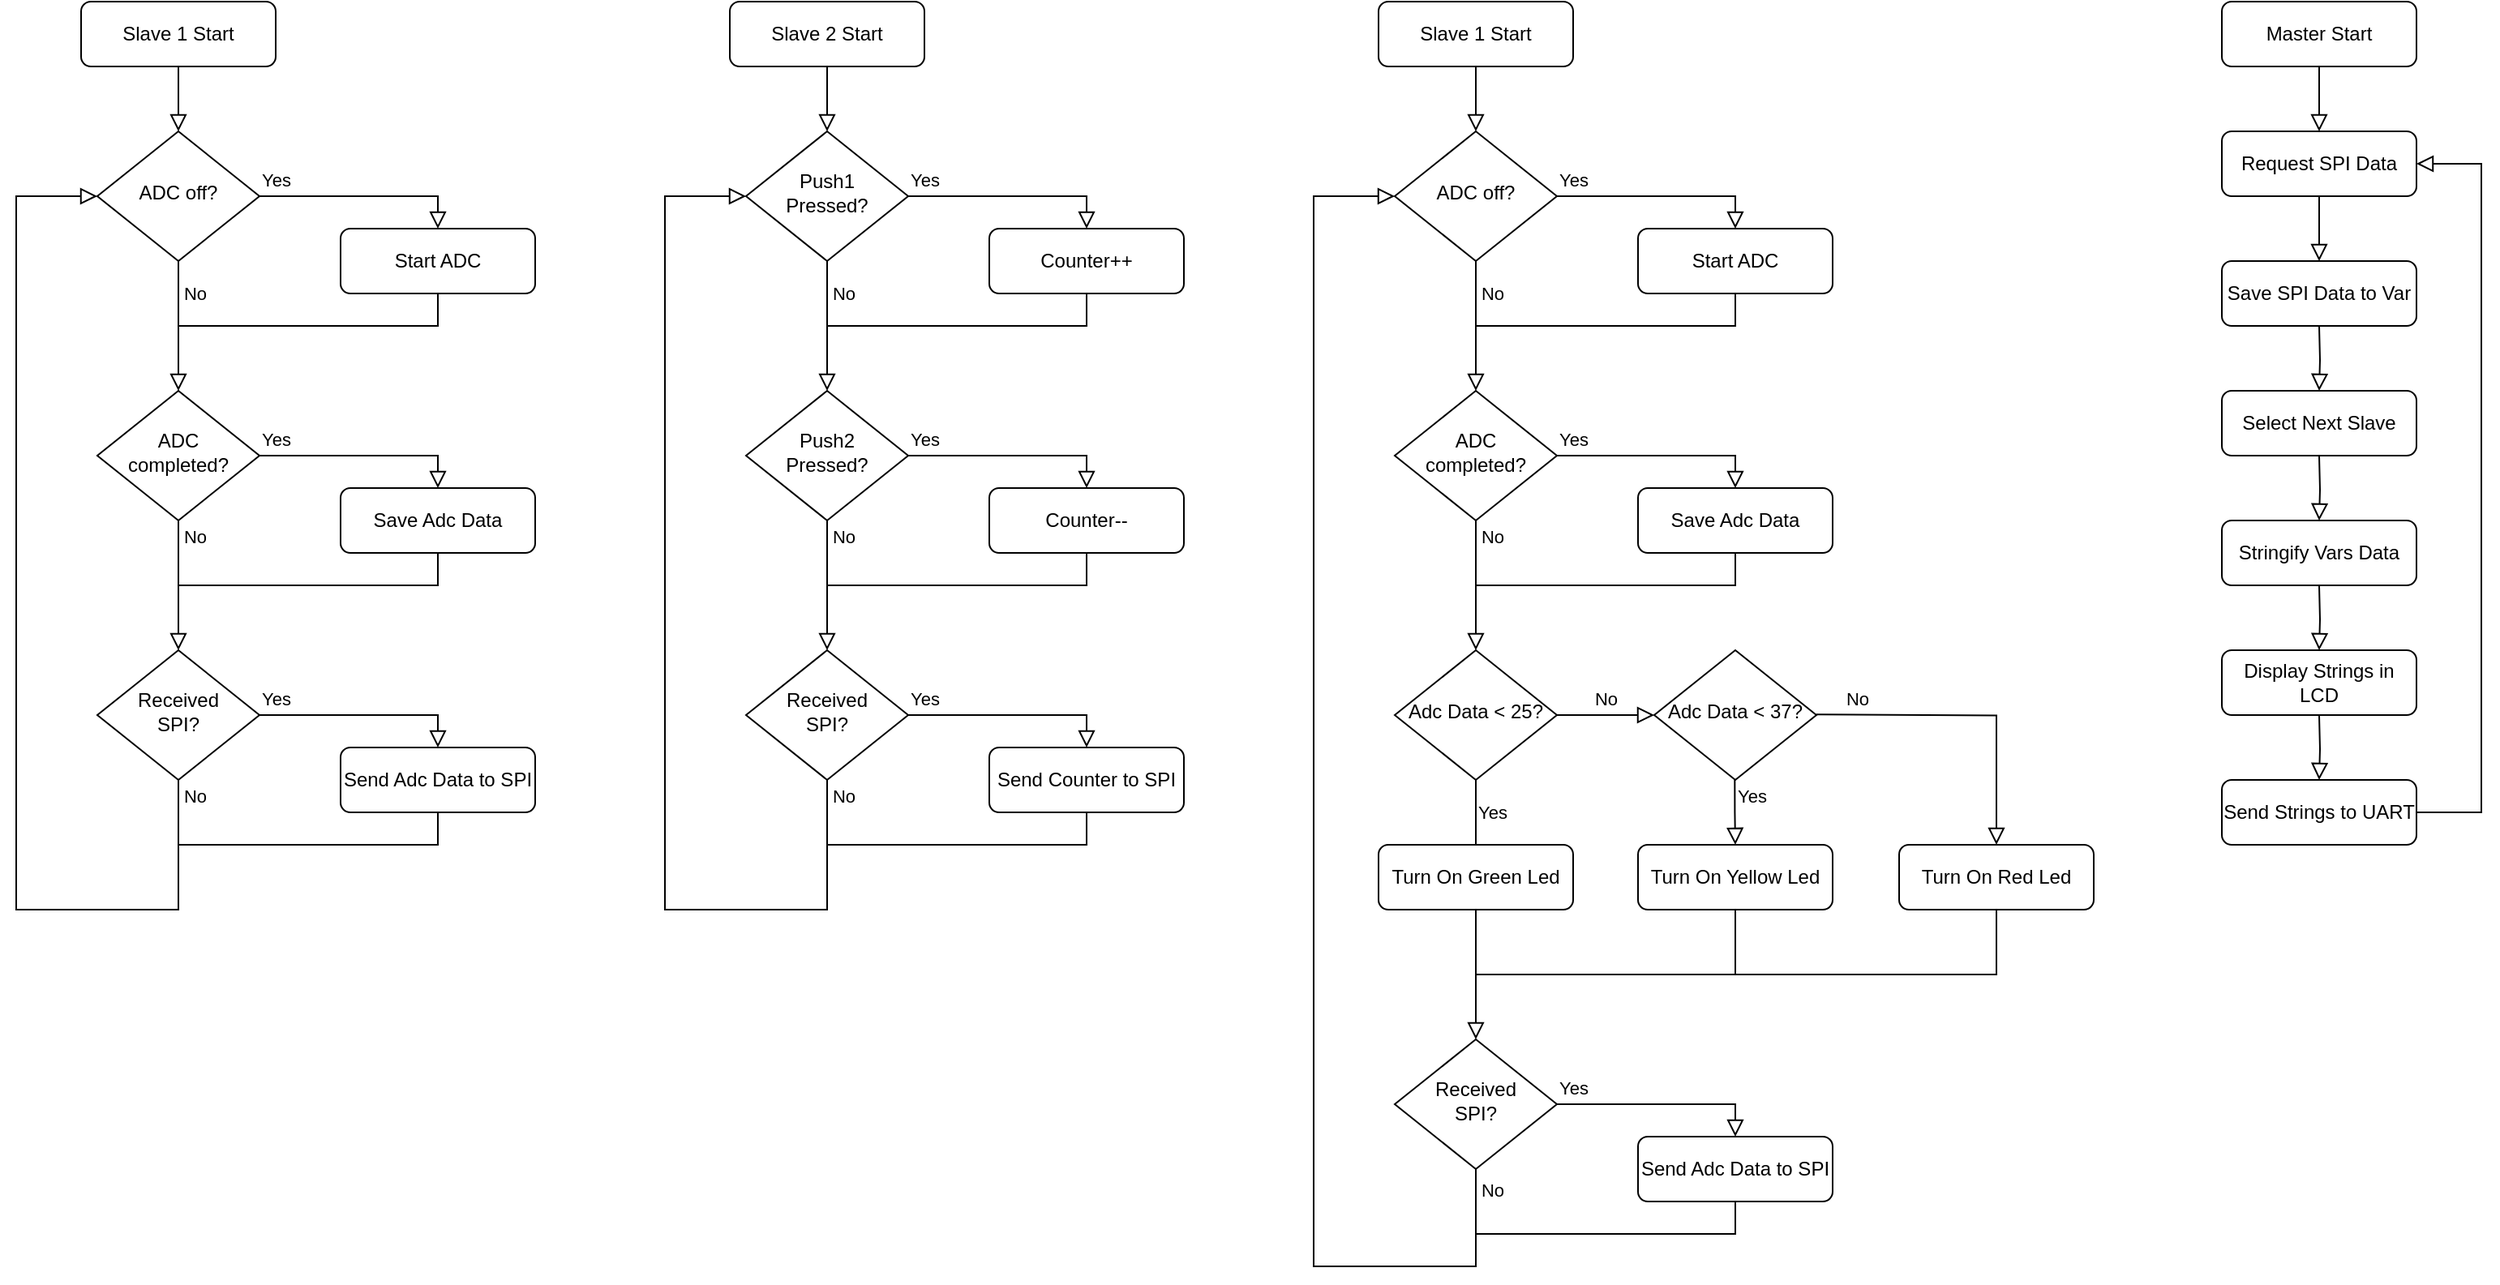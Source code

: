 <mxfile version="12.9.3" type="device"><diagram id="C5RBs43oDa-KdzZeNtuy" name="Page-1"><mxGraphModel dx="1736" dy="1022" grid="1" gridSize="10" guides="1" tooltips="1" connect="1" arrows="1" fold="1" page="1" pageScale="1" pageWidth="827" pageHeight="1169" math="0" shadow="0"><root><mxCell id="WIyWlLk6GJQsqaUBKTNV-0"/><mxCell id="WIyWlLk6GJQsqaUBKTNV-1" parent="WIyWlLk6GJQsqaUBKTNV-0"/><mxCell id="WIyWlLk6GJQsqaUBKTNV-2" value="" style="rounded=0;html=1;jettySize=auto;orthogonalLoop=1;fontSize=11;endArrow=block;endFill=0;endSize=8;strokeWidth=1;shadow=0;labelBackgroundColor=none;edgeStyle=orthogonalEdgeStyle;" parent="WIyWlLk6GJQsqaUBKTNV-1" source="WIyWlLk6GJQsqaUBKTNV-3" target="WIyWlLk6GJQsqaUBKTNV-6" edge="1"><mxGeometry relative="1" as="geometry"/></mxCell><mxCell id="WIyWlLk6GJQsqaUBKTNV-3" value="Slave 2 Start" style="rounded=1;whiteSpace=wrap;html=1;fontSize=12;glass=0;strokeWidth=1;shadow=0;" parent="WIyWlLk6GJQsqaUBKTNV-1" vertex="1"><mxGeometry x="520" y="40" width="120" height="40" as="geometry"/></mxCell><mxCell id="WIyWlLk6GJQsqaUBKTNV-4" value="No" style="rounded=0;html=1;jettySize=auto;orthogonalLoop=1;fontSize=11;endArrow=block;endFill=0;endSize=8;strokeWidth=1;shadow=0;labelBackgroundColor=none;edgeStyle=orthogonalEdgeStyle;" parent="WIyWlLk6GJQsqaUBKTNV-1" source="WIyWlLk6GJQsqaUBKTNV-6" target="WIyWlLk6GJQsqaUBKTNV-10" edge="1"><mxGeometry x="-0.5" y="10" relative="1" as="geometry"><mxPoint as="offset"/></mxGeometry></mxCell><mxCell id="WIyWlLk6GJQsqaUBKTNV-5" value="Yes" style="edgeStyle=orthogonalEdgeStyle;rounded=0;html=1;jettySize=auto;orthogonalLoop=1;fontSize=11;endArrow=block;endFill=0;endSize=8;strokeWidth=1;shadow=0;labelBackgroundColor=none;" parent="WIyWlLk6GJQsqaUBKTNV-1" source="WIyWlLk6GJQsqaUBKTNV-6" target="WIyWlLk6GJQsqaUBKTNV-7" edge="1"><mxGeometry x="-0.846" y="10" relative="1" as="geometry"><mxPoint as="offset"/><Array as="points"><mxPoint x="740" y="160"/></Array></mxGeometry></mxCell><mxCell id="WIyWlLk6GJQsqaUBKTNV-6" value="Push1 &lt;br&gt;Pressed?" style="rhombus;whiteSpace=wrap;html=1;shadow=0;fontFamily=Helvetica;fontSize=12;align=center;strokeWidth=1;spacing=6;spacingTop=-4;" parent="WIyWlLk6GJQsqaUBKTNV-1" vertex="1"><mxGeometry x="530" y="120" width="100" height="80" as="geometry"/></mxCell><mxCell id="RlCQugo7okICw4Yt8TFJ-1" style="edgeStyle=orthogonalEdgeStyle;rounded=0;orthogonalLoop=1;jettySize=auto;html=1;exitX=0.5;exitY=1;exitDx=0;exitDy=0;endArrow=none;endFill=0;strokeColor=#000000;" edge="1" parent="WIyWlLk6GJQsqaUBKTNV-1" source="WIyWlLk6GJQsqaUBKTNV-7"><mxGeometry relative="1" as="geometry"><mxPoint x="580" y="260" as="targetPoint"/><Array as="points"><mxPoint x="740" y="240"/><mxPoint x="580" y="240"/></Array></mxGeometry></mxCell><mxCell id="WIyWlLk6GJQsqaUBKTNV-7" value="Counter++" style="rounded=1;whiteSpace=wrap;html=1;fontSize=12;glass=0;strokeWidth=1;shadow=0;" parent="WIyWlLk6GJQsqaUBKTNV-1" vertex="1"><mxGeometry x="680" y="180" width="120" height="40" as="geometry"/></mxCell><mxCell id="WIyWlLk6GJQsqaUBKTNV-8" value="No" style="rounded=0;html=1;jettySize=auto;orthogonalLoop=1;fontSize=11;endArrow=block;endFill=0;endSize=8;strokeWidth=1;shadow=0;labelBackgroundColor=none;edgeStyle=orthogonalEdgeStyle;entryX=0.5;entryY=0;entryDx=0;entryDy=0;" parent="WIyWlLk6GJQsqaUBKTNV-1" source="WIyWlLk6GJQsqaUBKTNV-10" target="RlCQugo7okICw4Yt8TFJ-5" edge="1"><mxGeometry x="-0.758" y="10" relative="1" as="geometry"><mxPoint as="offset"/><mxPoint x="580" y="450" as="targetPoint"/></mxGeometry></mxCell><mxCell id="WIyWlLk6GJQsqaUBKTNV-9" value="Yes" style="edgeStyle=orthogonalEdgeStyle;rounded=0;html=1;jettySize=auto;orthogonalLoop=1;fontSize=11;endArrow=block;endFill=0;endSize=8;strokeWidth=1;shadow=0;labelBackgroundColor=none;" parent="WIyWlLk6GJQsqaUBKTNV-1" source="WIyWlLk6GJQsqaUBKTNV-10" target="WIyWlLk6GJQsqaUBKTNV-12" edge="1"><mxGeometry x="-0.846" y="10" relative="1" as="geometry"><mxPoint as="offset"/><Array as="points"><mxPoint x="740" y="320"/></Array></mxGeometry></mxCell><mxCell id="WIyWlLk6GJQsqaUBKTNV-10" value="Push2&lt;br&gt;Pressed?" style="rhombus;whiteSpace=wrap;html=1;shadow=0;fontFamily=Helvetica;fontSize=12;align=center;strokeWidth=1;spacing=6;spacingTop=-4;" parent="WIyWlLk6GJQsqaUBKTNV-1" vertex="1"><mxGeometry x="530" y="280" width="100" height="80" as="geometry"/></mxCell><mxCell id="RlCQugo7okICw4Yt8TFJ-4" style="edgeStyle=orthogonalEdgeStyle;rounded=0;orthogonalLoop=1;jettySize=auto;html=1;exitX=0.5;exitY=1;exitDx=0;exitDy=0;endArrow=none;endFill=0;strokeColor=#000000;" edge="1" parent="WIyWlLk6GJQsqaUBKTNV-1" source="WIyWlLk6GJQsqaUBKTNV-12"><mxGeometry relative="1" as="geometry"><mxPoint x="580" y="400" as="targetPoint"/><Array as="points"><mxPoint x="740" y="400"/><mxPoint x="580" y="400"/></Array></mxGeometry></mxCell><mxCell id="WIyWlLk6GJQsqaUBKTNV-12" value="Counter--" style="rounded=1;whiteSpace=wrap;html=1;fontSize=12;glass=0;strokeWidth=1;shadow=0;" parent="WIyWlLk6GJQsqaUBKTNV-1" vertex="1"><mxGeometry x="680" y="340" width="120" height="40" as="geometry"/></mxCell><mxCell id="RlCQugo7okICw4Yt8TFJ-5" value="Received&lt;br&gt;SPI?" style="rhombus;whiteSpace=wrap;html=1;shadow=0;fontFamily=Helvetica;fontSize=12;align=center;strokeWidth=1;spacing=6;spacingTop=-4;" vertex="1" parent="WIyWlLk6GJQsqaUBKTNV-1"><mxGeometry x="530" y="440" width="100" height="80" as="geometry"/></mxCell><mxCell id="RlCQugo7okICw4Yt8TFJ-6" value="Yes" style="edgeStyle=orthogonalEdgeStyle;rounded=0;html=1;jettySize=auto;orthogonalLoop=1;fontSize=11;endArrow=block;endFill=0;endSize=8;strokeWidth=1;shadow=0;labelBackgroundColor=none;exitX=1;exitY=0.5;exitDx=0;exitDy=0;entryX=0.5;entryY=0;entryDx=0;entryDy=0;" edge="1" parent="WIyWlLk6GJQsqaUBKTNV-1" source="RlCQugo7okICw4Yt8TFJ-5" target="RlCQugo7okICw4Yt8TFJ-8"><mxGeometry x="-0.846" y="10" relative="1" as="geometry"><mxPoint as="offset"/><mxPoint x="630.0" y="490.0" as="sourcePoint"/><mxPoint x="740" y="510" as="targetPoint"/><Array as="points"><mxPoint x="740" y="480"/></Array></mxGeometry></mxCell><mxCell id="RlCQugo7okICw4Yt8TFJ-7" value="No" style="rounded=0;html=1;jettySize=auto;orthogonalLoop=1;fontSize=11;endArrow=block;endFill=0;endSize=8;strokeWidth=1;shadow=0;labelBackgroundColor=none;edgeStyle=orthogonalEdgeStyle;exitX=0.5;exitY=1;exitDx=0;exitDy=0;entryX=0;entryY=0.5;entryDx=0;entryDy=0;" edge="1" parent="WIyWlLk6GJQsqaUBKTNV-1" source="RlCQugo7okICw4Yt8TFJ-5" target="WIyWlLk6GJQsqaUBKTNV-6"><mxGeometry x="-0.97" y="10" relative="1" as="geometry"><mxPoint as="offset"/><mxPoint x="579.58" y="530" as="sourcePoint"/><mxPoint x="480" y="160" as="targetPoint"/><Array as="points"><mxPoint x="580" y="600"/><mxPoint x="480" y="600"/><mxPoint x="480" y="160"/></Array></mxGeometry></mxCell><mxCell id="RlCQugo7okICw4Yt8TFJ-9" style="edgeStyle=orthogonalEdgeStyle;rounded=0;orthogonalLoop=1;jettySize=auto;html=1;exitX=0.5;exitY=1;exitDx=0;exitDy=0;endArrow=none;endFill=0;strokeColor=#000000;" edge="1" parent="WIyWlLk6GJQsqaUBKTNV-1" source="RlCQugo7okICw4Yt8TFJ-8"><mxGeometry relative="1" as="geometry"><mxPoint x="580" y="560" as="targetPoint"/><Array as="points"><mxPoint x="740" y="560"/></Array></mxGeometry></mxCell><mxCell id="RlCQugo7okICw4Yt8TFJ-8" value="Send Counter to SPI" style="rounded=1;whiteSpace=wrap;html=1;fontSize=12;glass=0;strokeWidth=1;shadow=0;" vertex="1" parent="WIyWlLk6GJQsqaUBKTNV-1"><mxGeometry x="680" y="500" width="120" height="40" as="geometry"/></mxCell><mxCell id="RlCQugo7okICw4Yt8TFJ-13" value="" style="rounded=0;html=1;jettySize=auto;orthogonalLoop=1;fontSize=11;endArrow=block;endFill=0;endSize=8;strokeWidth=1;shadow=0;labelBackgroundColor=none;edgeStyle=orthogonalEdgeStyle;" edge="1" parent="WIyWlLk6GJQsqaUBKTNV-1" source="RlCQugo7okICw4Yt8TFJ-14" target="RlCQugo7okICw4Yt8TFJ-17"><mxGeometry relative="1" as="geometry"/></mxCell><mxCell id="RlCQugo7okICw4Yt8TFJ-14" value="Slave 1 Start" style="rounded=1;whiteSpace=wrap;html=1;fontSize=12;glass=0;strokeWidth=1;shadow=0;" vertex="1" parent="WIyWlLk6GJQsqaUBKTNV-1"><mxGeometry x="120" y="40" width="120" height="40" as="geometry"/></mxCell><mxCell id="RlCQugo7okICw4Yt8TFJ-15" value="No" style="rounded=0;html=1;jettySize=auto;orthogonalLoop=1;fontSize=11;endArrow=block;endFill=0;endSize=8;strokeWidth=1;shadow=0;labelBackgroundColor=none;edgeStyle=orthogonalEdgeStyle;" edge="1" parent="WIyWlLk6GJQsqaUBKTNV-1" source="RlCQugo7okICw4Yt8TFJ-17" target="RlCQugo7okICw4Yt8TFJ-22"><mxGeometry x="-0.5" y="10" relative="1" as="geometry"><mxPoint as="offset"/></mxGeometry></mxCell><mxCell id="RlCQugo7okICw4Yt8TFJ-16" value="Yes" style="edgeStyle=orthogonalEdgeStyle;rounded=0;html=1;jettySize=auto;orthogonalLoop=1;fontSize=11;endArrow=block;endFill=0;endSize=8;strokeWidth=1;shadow=0;labelBackgroundColor=none;" edge="1" parent="WIyWlLk6GJQsqaUBKTNV-1" source="RlCQugo7okICw4Yt8TFJ-17" target="RlCQugo7okICw4Yt8TFJ-19"><mxGeometry x="-0.846" y="10" relative="1" as="geometry"><mxPoint as="offset"/><Array as="points"><mxPoint x="340" y="160"/></Array></mxGeometry></mxCell><mxCell id="RlCQugo7okICw4Yt8TFJ-17" value="ADC off?" style="rhombus;whiteSpace=wrap;html=1;shadow=0;fontFamily=Helvetica;fontSize=12;align=center;strokeWidth=1;spacing=6;spacingTop=-4;" vertex="1" parent="WIyWlLk6GJQsqaUBKTNV-1"><mxGeometry x="130" y="120" width="100" height="80" as="geometry"/></mxCell><mxCell id="RlCQugo7okICw4Yt8TFJ-18" style="edgeStyle=orthogonalEdgeStyle;rounded=0;orthogonalLoop=1;jettySize=auto;html=1;exitX=0.5;exitY=1;exitDx=0;exitDy=0;endArrow=none;endFill=0;strokeColor=#000000;" edge="1" parent="WIyWlLk6GJQsqaUBKTNV-1" source="RlCQugo7okICw4Yt8TFJ-19"><mxGeometry relative="1" as="geometry"><mxPoint x="180.0" y="260" as="targetPoint"/><Array as="points"><mxPoint x="340" y="240"/><mxPoint x="180" y="240"/></Array></mxGeometry></mxCell><mxCell id="RlCQugo7okICw4Yt8TFJ-19" value="Start ADC" style="rounded=1;whiteSpace=wrap;html=1;fontSize=12;glass=0;strokeWidth=1;shadow=0;" vertex="1" parent="WIyWlLk6GJQsqaUBKTNV-1"><mxGeometry x="280" y="180" width="120" height="40" as="geometry"/></mxCell><mxCell id="RlCQugo7okICw4Yt8TFJ-20" value="No" style="rounded=0;html=1;jettySize=auto;orthogonalLoop=1;fontSize=11;endArrow=block;endFill=0;endSize=8;strokeWidth=1;shadow=0;labelBackgroundColor=none;edgeStyle=orthogonalEdgeStyle;entryX=0.5;entryY=0;entryDx=0;entryDy=0;" edge="1" parent="WIyWlLk6GJQsqaUBKTNV-1" source="RlCQugo7okICw4Yt8TFJ-22" target="RlCQugo7okICw4Yt8TFJ-25"><mxGeometry x="-0.758" y="10" relative="1" as="geometry"><mxPoint as="offset"/><mxPoint x="180" y="450" as="targetPoint"/></mxGeometry></mxCell><mxCell id="RlCQugo7okICw4Yt8TFJ-21" value="Yes" style="edgeStyle=orthogonalEdgeStyle;rounded=0;html=1;jettySize=auto;orthogonalLoop=1;fontSize=11;endArrow=block;endFill=0;endSize=8;strokeWidth=1;shadow=0;labelBackgroundColor=none;" edge="1" parent="WIyWlLk6GJQsqaUBKTNV-1" source="RlCQugo7okICw4Yt8TFJ-22" target="RlCQugo7okICw4Yt8TFJ-24"><mxGeometry x="-0.846" y="10" relative="1" as="geometry"><mxPoint as="offset"/><Array as="points"><mxPoint x="340" y="320"/></Array></mxGeometry></mxCell><mxCell id="RlCQugo7okICw4Yt8TFJ-22" value="ADC&lt;br&gt;completed?" style="rhombus;whiteSpace=wrap;html=1;shadow=0;fontFamily=Helvetica;fontSize=12;align=center;strokeWidth=1;spacing=6;spacingTop=-4;" vertex="1" parent="WIyWlLk6GJQsqaUBKTNV-1"><mxGeometry x="130" y="280" width="100" height="80" as="geometry"/></mxCell><mxCell id="RlCQugo7okICw4Yt8TFJ-23" style="edgeStyle=orthogonalEdgeStyle;rounded=0;orthogonalLoop=1;jettySize=auto;html=1;exitX=0.5;exitY=1;exitDx=0;exitDy=0;endArrow=none;endFill=0;strokeColor=#000000;" edge="1" parent="WIyWlLk6GJQsqaUBKTNV-1" source="RlCQugo7okICw4Yt8TFJ-24"><mxGeometry relative="1" as="geometry"><mxPoint x="180.0" y="400" as="targetPoint"/><Array as="points"><mxPoint x="340" y="400"/><mxPoint x="180" y="400"/></Array></mxGeometry></mxCell><mxCell id="RlCQugo7okICw4Yt8TFJ-24" value="Save Adc Data" style="rounded=1;whiteSpace=wrap;html=1;fontSize=12;glass=0;strokeWidth=1;shadow=0;" vertex="1" parent="WIyWlLk6GJQsqaUBKTNV-1"><mxGeometry x="280" y="340" width="120" height="40" as="geometry"/></mxCell><mxCell id="RlCQugo7okICw4Yt8TFJ-25" value="Received&lt;br&gt;SPI?" style="rhombus;whiteSpace=wrap;html=1;shadow=0;fontFamily=Helvetica;fontSize=12;align=center;strokeWidth=1;spacing=6;spacingTop=-4;" vertex="1" parent="WIyWlLk6GJQsqaUBKTNV-1"><mxGeometry x="130" y="440" width="100" height="80" as="geometry"/></mxCell><mxCell id="RlCQugo7okICw4Yt8TFJ-26" value="Yes" style="edgeStyle=orthogonalEdgeStyle;rounded=0;html=1;jettySize=auto;orthogonalLoop=1;fontSize=11;endArrow=block;endFill=0;endSize=8;strokeWidth=1;shadow=0;labelBackgroundColor=none;exitX=1;exitY=0.5;exitDx=0;exitDy=0;entryX=0.5;entryY=0;entryDx=0;entryDy=0;" edge="1" parent="WIyWlLk6GJQsqaUBKTNV-1" source="RlCQugo7okICw4Yt8TFJ-25" target="RlCQugo7okICw4Yt8TFJ-29"><mxGeometry x="-0.846" y="10" relative="1" as="geometry"><mxPoint as="offset"/><mxPoint x="230.0" y="490.0" as="sourcePoint"/><mxPoint x="340" y="510" as="targetPoint"/><Array as="points"><mxPoint x="340" y="480"/></Array></mxGeometry></mxCell><mxCell id="RlCQugo7okICw4Yt8TFJ-27" value="No" style="rounded=0;html=1;jettySize=auto;orthogonalLoop=1;fontSize=11;endArrow=block;endFill=0;endSize=8;strokeWidth=1;shadow=0;labelBackgroundColor=none;edgeStyle=orthogonalEdgeStyle;exitX=0.5;exitY=1;exitDx=0;exitDy=0;entryX=0;entryY=0.5;entryDx=0;entryDy=0;" edge="1" parent="WIyWlLk6GJQsqaUBKTNV-1" source="RlCQugo7okICw4Yt8TFJ-25" target="RlCQugo7okICw4Yt8TFJ-17"><mxGeometry x="-0.97" y="10" relative="1" as="geometry"><mxPoint as="offset"/><mxPoint x="179.58" y="530" as="sourcePoint"/><mxPoint x="80" y="160" as="targetPoint"/><Array as="points"><mxPoint x="180" y="600"/><mxPoint x="80" y="600"/><mxPoint x="80" y="160"/></Array></mxGeometry></mxCell><mxCell id="RlCQugo7okICw4Yt8TFJ-28" style="edgeStyle=orthogonalEdgeStyle;rounded=0;orthogonalLoop=1;jettySize=auto;html=1;exitX=0.5;exitY=1;exitDx=0;exitDy=0;endArrow=none;endFill=0;strokeColor=#000000;" edge="1" parent="WIyWlLk6GJQsqaUBKTNV-1" source="RlCQugo7okICw4Yt8TFJ-29"><mxGeometry relative="1" as="geometry"><mxPoint x="180.0" y="560" as="targetPoint"/><Array as="points"><mxPoint x="340" y="560"/></Array></mxGeometry></mxCell><mxCell id="RlCQugo7okICw4Yt8TFJ-29" value="Send Adc Data to SPI" style="rounded=1;whiteSpace=wrap;html=1;fontSize=12;glass=0;strokeWidth=1;shadow=0;" vertex="1" parent="WIyWlLk6GJQsqaUBKTNV-1"><mxGeometry x="280" y="500" width="120" height="40" as="geometry"/></mxCell><mxCell id="RlCQugo7okICw4Yt8TFJ-30" value="" style="rounded=0;html=1;jettySize=auto;orthogonalLoop=1;fontSize=11;endArrow=block;endFill=0;endSize=8;strokeWidth=1;shadow=0;labelBackgroundColor=none;edgeStyle=orthogonalEdgeStyle;" edge="1" parent="WIyWlLk6GJQsqaUBKTNV-1" source="RlCQugo7okICw4Yt8TFJ-31" target="RlCQugo7okICw4Yt8TFJ-34"><mxGeometry relative="1" as="geometry"/></mxCell><mxCell id="RlCQugo7okICw4Yt8TFJ-31" value="Slave 1 Start" style="rounded=1;whiteSpace=wrap;html=1;fontSize=12;glass=0;strokeWidth=1;shadow=0;" vertex="1" parent="WIyWlLk6GJQsqaUBKTNV-1"><mxGeometry x="920" y="40" width="120" height="40" as="geometry"/></mxCell><mxCell id="RlCQugo7okICw4Yt8TFJ-32" value="No" style="rounded=0;html=1;jettySize=auto;orthogonalLoop=1;fontSize=11;endArrow=block;endFill=0;endSize=8;strokeWidth=1;shadow=0;labelBackgroundColor=none;edgeStyle=orthogonalEdgeStyle;" edge="1" parent="WIyWlLk6GJQsqaUBKTNV-1" source="RlCQugo7okICw4Yt8TFJ-34" target="RlCQugo7okICw4Yt8TFJ-39"><mxGeometry x="-0.5" y="10" relative="1" as="geometry"><mxPoint as="offset"/></mxGeometry></mxCell><mxCell id="RlCQugo7okICw4Yt8TFJ-33" value="Yes" style="edgeStyle=orthogonalEdgeStyle;rounded=0;html=1;jettySize=auto;orthogonalLoop=1;fontSize=11;endArrow=block;endFill=0;endSize=8;strokeWidth=1;shadow=0;labelBackgroundColor=none;" edge="1" parent="WIyWlLk6GJQsqaUBKTNV-1" source="RlCQugo7okICw4Yt8TFJ-34" target="RlCQugo7okICw4Yt8TFJ-36"><mxGeometry x="-0.846" y="10" relative="1" as="geometry"><mxPoint as="offset"/><Array as="points"><mxPoint x="1140" y="160"/></Array></mxGeometry></mxCell><mxCell id="RlCQugo7okICw4Yt8TFJ-34" value="ADC off?" style="rhombus;whiteSpace=wrap;html=1;shadow=0;fontFamily=Helvetica;fontSize=12;align=center;strokeWidth=1;spacing=6;spacingTop=-4;" vertex="1" parent="WIyWlLk6GJQsqaUBKTNV-1"><mxGeometry x="930" y="120" width="100" height="80" as="geometry"/></mxCell><mxCell id="RlCQugo7okICw4Yt8TFJ-35" style="edgeStyle=orthogonalEdgeStyle;rounded=0;orthogonalLoop=1;jettySize=auto;html=1;exitX=0.5;exitY=1;exitDx=0;exitDy=0;endArrow=none;endFill=0;strokeColor=#000000;" edge="1" parent="WIyWlLk6GJQsqaUBKTNV-1" source="RlCQugo7okICw4Yt8TFJ-36"><mxGeometry relative="1" as="geometry"><mxPoint x="980.0" y="260.0" as="targetPoint"/><Array as="points"><mxPoint x="1140" y="240"/><mxPoint x="980" y="240"/></Array></mxGeometry></mxCell><mxCell id="RlCQugo7okICw4Yt8TFJ-36" value="Start ADC" style="rounded=1;whiteSpace=wrap;html=1;fontSize=12;glass=0;strokeWidth=1;shadow=0;" vertex="1" parent="WIyWlLk6GJQsqaUBKTNV-1"><mxGeometry x="1080" y="180" width="120" height="40" as="geometry"/></mxCell><mxCell id="RlCQugo7okICw4Yt8TFJ-37" value="No" style="rounded=0;html=1;jettySize=auto;orthogonalLoop=1;fontSize=11;endArrow=block;endFill=0;endSize=8;strokeWidth=1;shadow=0;labelBackgroundColor=none;edgeStyle=orthogonalEdgeStyle;" edge="1" parent="WIyWlLk6GJQsqaUBKTNV-1" source="RlCQugo7okICw4Yt8TFJ-39"><mxGeometry x="-0.758" y="10" relative="1" as="geometry"><mxPoint as="offset"/><mxPoint x="980" y="440" as="targetPoint"/></mxGeometry></mxCell><mxCell id="RlCQugo7okICw4Yt8TFJ-38" value="Yes" style="edgeStyle=orthogonalEdgeStyle;rounded=0;html=1;jettySize=auto;orthogonalLoop=1;fontSize=11;endArrow=block;endFill=0;endSize=8;strokeWidth=1;shadow=0;labelBackgroundColor=none;" edge="1" parent="WIyWlLk6GJQsqaUBKTNV-1" source="RlCQugo7okICw4Yt8TFJ-39" target="RlCQugo7okICw4Yt8TFJ-41"><mxGeometry x="-0.846" y="10" relative="1" as="geometry"><mxPoint as="offset"/><Array as="points"><mxPoint x="1140" y="320"/></Array></mxGeometry></mxCell><mxCell id="RlCQugo7okICw4Yt8TFJ-39" value="ADC&lt;br&gt;completed?" style="rhombus;whiteSpace=wrap;html=1;shadow=0;fontFamily=Helvetica;fontSize=12;align=center;strokeWidth=1;spacing=6;spacingTop=-4;" vertex="1" parent="WIyWlLk6GJQsqaUBKTNV-1"><mxGeometry x="930" y="280" width="100" height="80" as="geometry"/></mxCell><mxCell id="RlCQugo7okICw4Yt8TFJ-40" style="edgeStyle=orthogonalEdgeStyle;rounded=0;orthogonalLoop=1;jettySize=auto;html=1;exitX=0.5;exitY=1;exitDx=0;exitDy=0;endArrow=none;endFill=0;strokeColor=#000000;" edge="1" parent="WIyWlLk6GJQsqaUBKTNV-1" source="RlCQugo7okICw4Yt8TFJ-41"><mxGeometry relative="1" as="geometry"><mxPoint x="980.0" y="400" as="targetPoint"/><Array as="points"><mxPoint x="1140" y="400"/><mxPoint x="980" y="400"/></Array></mxGeometry></mxCell><mxCell id="RlCQugo7okICw4Yt8TFJ-41" value="Save Adc Data" style="rounded=1;whiteSpace=wrap;html=1;fontSize=12;glass=0;strokeWidth=1;shadow=0;" vertex="1" parent="WIyWlLk6GJQsqaUBKTNV-1"><mxGeometry x="1080" y="340" width="120" height="40" as="geometry"/></mxCell><mxCell id="RlCQugo7okICw4Yt8TFJ-42" value="Received&lt;br&gt;SPI?" style="rhombus;whiteSpace=wrap;html=1;shadow=0;fontFamily=Helvetica;fontSize=12;align=center;strokeWidth=1;spacing=6;spacingTop=-4;" vertex="1" parent="WIyWlLk6GJQsqaUBKTNV-1"><mxGeometry x="930" y="680" width="100" height="80" as="geometry"/></mxCell><mxCell id="RlCQugo7okICw4Yt8TFJ-43" value="Yes" style="edgeStyle=orthogonalEdgeStyle;rounded=0;html=1;jettySize=auto;orthogonalLoop=1;fontSize=11;endArrow=block;endFill=0;endSize=8;strokeWidth=1;shadow=0;labelBackgroundColor=none;exitX=1;exitY=0.5;exitDx=0;exitDy=0;entryX=0.5;entryY=0;entryDx=0;entryDy=0;" edge="1" parent="WIyWlLk6GJQsqaUBKTNV-1" source="RlCQugo7okICw4Yt8TFJ-42" target="RlCQugo7okICw4Yt8TFJ-46"><mxGeometry x="-0.846" y="10" relative="1" as="geometry"><mxPoint as="offset"/><mxPoint x="1030.0" y="730.0" as="sourcePoint"/><mxPoint x="1140" y="750" as="targetPoint"/><Array as="points"><mxPoint x="1140" y="720"/></Array></mxGeometry></mxCell><mxCell id="RlCQugo7okICw4Yt8TFJ-44" value="No" style="rounded=0;html=1;jettySize=auto;orthogonalLoop=1;fontSize=11;endArrow=block;endFill=0;endSize=8;strokeWidth=1;shadow=0;labelBackgroundColor=none;edgeStyle=orthogonalEdgeStyle;exitX=0.5;exitY=1;exitDx=0;exitDy=0;entryX=0;entryY=0.5;entryDx=0;entryDy=0;" edge="1" parent="WIyWlLk6GJQsqaUBKTNV-1" source="RlCQugo7okICw4Yt8TFJ-42" target="RlCQugo7okICw4Yt8TFJ-34"><mxGeometry x="-0.97" y="10" relative="1" as="geometry"><mxPoint as="offset"/><mxPoint x="979.58" y="530" as="sourcePoint"/><mxPoint x="880" y="160" as="targetPoint"/><Array as="points"><mxPoint x="980" y="820"/><mxPoint x="880" y="820"/><mxPoint x="880" y="160"/></Array></mxGeometry></mxCell><mxCell id="RlCQugo7okICw4Yt8TFJ-45" style="edgeStyle=orthogonalEdgeStyle;rounded=0;orthogonalLoop=1;jettySize=auto;html=1;exitX=0.5;exitY=1;exitDx=0;exitDy=0;endArrow=none;endFill=0;strokeColor=#000000;" edge="1" parent="WIyWlLk6GJQsqaUBKTNV-1" source="RlCQugo7okICw4Yt8TFJ-46"><mxGeometry relative="1" as="geometry"><mxPoint x="980.0" y="800" as="targetPoint"/><Array as="points"><mxPoint x="1140" y="800"/></Array></mxGeometry></mxCell><mxCell id="RlCQugo7okICw4Yt8TFJ-46" value="Send Adc Data to SPI" style="rounded=1;whiteSpace=wrap;html=1;fontSize=12;glass=0;strokeWidth=1;shadow=0;" vertex="1" parent="WIyWlLk6GJQsqaUBKTNV-1"><mxGeometry x="1080" y="740" width="120" height="40" as="geometry"/></mxCell><mxCell id="RlCQugo7okICw4Yt8TFJ-47" value="Yes" style="rounded=0;html=1;jettySize=auto;orthogonalLoop=1;fontSize=11;endArrow=block;endFill=0;endSize=8;strokeWidth=1;shadow=0;labelBackgroundColor=none;edgeStyle=orthogonalEdgeStyle;" edge="1" parent="WIyWlLk6GJQsqaUBKTNV-1" source="RlCQugo7okICw4Yt8TFJ-49"><mxGeometry x="-0.5" y="10" relative="1" as="geometry"><mxPoint as="offset"/><mxPoint x="980" y="600.0" as="targetPoint"/></mxGeometry></mxCell><mxCell id="RlCQugo7okICw4Yt8TFJ-48" value="No" style="edgeStyle=orthogonalEdgeStyle;rounded=0;html=1;jettySize=auto;orthogonalLoop=1;fontSize=11;endArrow=block;endFill=0;endSize=8;strokeWidth=1;shadow=0;labelBackgroundColor=none;entryX=0;entryY=0.5;entryDx=0;entryDy=0;" edge="1" parent="WIyWlLk6GJQsqaUBKTNV-1" source="RlCQugo7okICw4Yt8TFJ-49" target="RlCQugo7okICw4Yt8TFJ-52"><mxGeometry y="10" relative="1" as="geometry"><mxPoint as="offset"/><Array as="points"/><mxPoint x="1140" y="480" as="targetPoint"/></mxGeometry></mxCell><mxCell id="RlCQugo7okICw4Yt8TFJ-49" value="Adc Data &amp;lt; 25?" style="rhombus;whiteSpace=wrap;html=1;shadow=0;fontFamily=Helvetica;fontSize=12;align=center;strokeWidth=1;spacing=6;spacingTop=-4;" vertex="1" parent="WIyWlLk6GJQsqaUBKTNV-1"><mxGeometry x="930" y="440" width="100" height="80" as="geometry"/></mxCell><mxCell id="RlCQugo7okICw4Yt8TFJ-51" value="Turn On Green Led" style="rounded=1;whiteSpace=wrap;html=1;fontSize=12;glass=0;strokeWidth=1;shadow=0;" vertex="1" parent="WIyWlLk6GJQsqaUBKTNV-1"><mxGeometry x="920" y="560" width="120" height="40" as="geometry"/></mxCell><mxCell id="RlCQugo7okICw4Yt8TFJ-52" value="Adc Data &amp;lt; 37?" style="rhombus;whiteSpace=wrap;html=1;shadow=0;fontFamily=Helvetica;fontSize=12;align=center;strokeWidth=1;spacing=6;spacingTop=-4;" vertex="1" parent="WIyWlLk6GJQsqaUBKTNV-1"><mxGeometry x="1090" y="440" width="100" height="80" as="geometry"/></mxCell><mxCell id="RlCQugo7okICw4Yt8TFJ-62" style="edgeStyle=orthogonalEdgeStyle;rounded=0;orthogonalLoop=1;jettySize=auto;html=1;exitX=0.5;exitY=1;exitDx=0;exitDy=0;endArrow=none;endFill=0;strokeColor=#000000;" edge="1" parent="WIyWlLk6GJQsqaUBKTNV-1" source="RlCQugo7okICw4Yt8TFJ-54"><mxGeometry relative="1" as="geometry"><mxPoint x="980" y="640" as="targetPoint"/><Array as="points"><mxPoint x="1140" y="640"/><mxPoint x="980" y="640"/></Array></mxGeometry></mxCell><mxCell id="RlCQugo7okICw4Yt8TFJ-54" value="Turn On Yellow Led" style="rounded=1;whiteSpace=wrap;html=1;fontSize=12;glass=0;strokeWidth=1;shadow=0;" vertex="1" parent="WIyWlLk6GJQsqaUBKTNV-1"><mxGeometry x="1080" y="560" width="120" height="40" as="geometry"/></mxCell><mxCell id="RlCQugo7okICw4Yt8TFJ-63" style="edgeStyle=orthogonalEdgeStyle;rounded=0;orthogonalLoop=1;jettySize=auto;html=1;exitX=0.5;exitY=1;exitDx=0;exitDy=0;endArrow=none;endFill=0;strokeColor=#000000;" edge="1" parent="WIyWlLk6GJQsqaUBKTNV-1" source="RlCQugo7okICw4Yt8TFJ-55"><mxGeometry relative="1" as="geometry"><mxPoint x="1140" y="640" as="targetPoint"/><Array as="points"><mxPoint x="1301" y="640"/><mxPoint x="1140" y="640"/></Array></mxGeometry></mxCell><mxCell id="RlCQugo7okICw4Yt8TFJ-55" value="Turn On Red Led" style="rounded=1;whiteSpace=wrap;html=1;fontSize=12;glass=0;strokeWidth=1;shadow=0;" vertex="1" parent="WIyWlLk6GJQsqaUBKTNV-1"><mxGeometry x="1241" y="560" width="120" height="40" as="geometry"/></mxCell><mxCell id="RlCQugo7okICw4Yt8TFJ-58" value="No" style="edgeStyle=orthogonalEdgeStyle;rounded=0;html=1;jettySize=auto;orthogonalLoop=1;fontSize=11;endArrow=block;endFill=0;endSize=8;strokeWidth=1;shadow=0;labelBackgroundColor=none;entryX=0.5;entryY=0;entryDx=0;entryDy=0;" edge="1" parent="WIyWlLk6GJQsqaUBKTNV-1" target="RlCQugo7okICw4Yt8TFJ-55"><mxGeometry x="-0.74" y="10" relative="1" as="geometry"><mxPoint as="offset"/><Array as="points"/><mxPoint x="1190.0" y="479.66" as="sourcePoint"/><mxPoint x="1250.0" y="479.66" as="targetPoint"/></mxGeometry></mxCell><mxCell id="RlCQugo7okICw4Yt8TFJ-59" value="Yes" style="rounded=0;html=1;jettySize=auto;orthogonalLoop=1;fontSize=11;endArrow=block;endFill=0;endSize=8;strokeWidth=1;shadow=0;labelBackgroundColor=none;edgeStyle=orthogonalEdgeStyle;entryX=0.5;entryY=0;entryDx=0;entryDy=0;" edge="1" parent="WIyWlLk6GJQsqaUBKTNV-1" target="RlCQugo7okICw4Yt8TFJ-54"><mxGeometry x="-0.5" y="10" relative="1" as="geometry"><mxPoint as="offset"/><mxPoint x="1130" y="540" as="targetPoint"/><mxPoint x="1139.66" y="520.0" as="sourcePoint"/><Array as="points"><mxPoint x="1140" y="540"/></Array></mxGeometry></mxCell><mxCell id="RlCQugo7okICw4Yt8TFJ-61" value="" style="rounded=0;html=1;jettySize=auto;orthogonalLoop=1;fontSize=11;endArrow=block;endFill=0;endSize=8;strokeWidth=1;shadow=0;labelBackgroundColor=none;edgeStyle=orthogonalEdgeStyle;exitX=0.5;exitY=1;exitDx=0;exitDy=0;" edge="1" parent="WIyWlLk6GJQsqaUBKTNV-1" source="RlCQugo7okICw4Yt8TFJ-51"><mxGeometry x="-0.5" y="10" relative="1" as="geometry"><mxPoint as="offset"/><mxPoint x="980" y="680" as="targetPoint"/><mxPoint x="979.66" y="640.0" as="sourcePoint"/><Array as="points"><mxPoint x="980" y="660"/></Array></mxGeometry></mxCell><mxCell id="RlCQugo7okICw4Yt8TFJ-64" value="Master Start" style="rounded=1;whiteSpace=wrap;html=1;fontSize=12;glass=0;strokeWidth=1;shadow=0;" vertex="1" parent="WIyWlLk6GJQsqaUBKTNV-1"><mxGeometry x="1440" y="40" width="120" height="40" as="geometry"/></mxCell><mxCell id="RlCQugo7okICw4Yt8TFJ-65" value="Request SPI Data" style="rounded=1;whiteSpace=wrap;html=1;fontSize=12;glass=0;strokeWidth=1;shadow=0;" vertex="1" parent="WIyWlLk6GJQsqaUBKTNV-1"><mxGeometry x="1440" y="120" width="120" height="40" as="geometry"/></mxCell><mxCell id="RlCQugo7okICw4Yt8TFJ-66" value="" style="rounded=0;html=1;jettySize=auto;orthogonalLoop=1;fontSize=11;endArrow=block;endFill=0;endSize=8;strokeWidth=1;shadow=0;labelBackgroundColor=none;edgeStyle=orthogonalEdgeStyle;exitX=0.5;exitY=1;exitDx=0;exitDy=0;entryX=0.5;entryY=0;entryDx=0;entryDy=0;" edge="1" parent="WIyWlLk6GJQsqaUBKTNV-1" source="RlCQugo7okICw4Yt8TFJ-64" target="RlCQugo7okICw4Yt8TFJ-65"><mxGeometry relative="1" as="geometry"><mxPoint x="1580" y="80" as="sourcePoint"/><mxPoint x="1580" y="120" as="targetPoint"/></mxGeometry></mxCell><mxCell id="RlCQugo7okICw4Yt8TFJ-67" value="Save SPI Data to Var" style="rounded=1;whiteSpace=wrap;html=1;fontSize=12;glass=0;strokeWidth=1;shadow=0;" vertex="1" parent="WIyWlLk6GJQsqaUBKTNV-1"><mxGeometry x="1440" y="200" width="120" height="40" as="geometry"/></mxCell><mxCell id="RlCQugo7okICw4Yt8TFJ-68" value="" style="rounded=0;html=1;jettySize=auto;orthogonalLoop=1;fontSize=11;endArrow=block;endFill=0;endSize=8;strokeWidth=1;shadow=0;labelBackgroundColor=none;edgeStyle=orthogonalEdgeStyle;exitX=0.5;exitY=1;exitDx=0;exitDy=0;entryX=0.5;entryY=0;entryDx=0;entryDy=0;" edge="1" parent="WIyWlLk6GJQsqaUBKTNV-1" source="RlCQugo7okICw4Yt8TFJ-65" target="RlCQugo7okICw4Yt8TFJ-67"><mxGeometry relative="1" as="geometry"><mxPoint x="1510" y="90" as="sourcePoint"/><mxPoint x="1510" y="130" as="targetPoint"/></mxGeometry></mxCell><mxCell id="RlCQugo7okICw4Yt8TFJ-69" value="Select Next Slave" style="rounded=1;whiteSpace=wrap;html=1;fontSize=12;glass=0;strokeWidth=1;shadow=0;" vertex="1" parent="WIyWlLk6GJQsqaUBKTNV-1"><mxGeometry x="1440" y="280" width="120" height="40" as="geometry"/></mxCell><mxCell id="RlCQugo7okICw4Yt8TFJ-70" value="" style="rounded=0;html=1;jettySize=auto;orthogonalLoop=1;fontSize=11;endArrow=block;endFill=0;endSize=8;strokeWidth=1;shadow=0;labelBackgroundColor=none;edgeStyle=orthogonalEdgeStyle;exitX=0.5;exitY=1;exitDx=0;exitDy=0;entryX=0.5;entryY=0;entryDx=0;entryDy=0;" edge="1" parent="WIyWlLk6GJQsqaUBKTNV-1" target="RlCQugo7okICw4Yt8TFJ-69"><mxGeometry relative="1" as="geometry"><mxPoint x="1500" y="240" as="sourcePoint"/><mxPoint x="1510" y="210" as="targetPoint"/></mxGeometry></mxCell><mxCell id="RlCQugo7okICw4Yt8TFJ-71" value="Stringify Vars Data" style="rounded=1;whiteSpace=wrap;html=1;fontSize=12;glass=0;strokeWidth=1;shadow=0;" vertex="1" parent="WIyWlLk6GJQsqaUBKTNV-1"><mxGeometry x="1440" y="360" width="120" height="40" as="geometry"/></mxCell><mxCell id="RlCQugo7okICw4Yt8TFJ-72" value="" style="rounded=0;html=1;jettySize=auto;orthogonalLoop=1;fontSize=11;endArrow=block;endFill=0;endSize=8;strokeWidth=1;shadow=0;labelBackgroundColor=none;edgeStyle=orthogonalEdgeStyle;exitX=0.5;exitY=1;exitDx=0;exitDy=0;entryX=0.5;entryY=0;entryDx=0;entryDy=0;" edge="1" parent="WIyWlLk6GJQsqaUBKTNV-1" target="RlCQugo7okICw4Yt8TFJ-71"><mxGeometry relative="1" as="geometry"><mxPoint x="1500" y="320" as="sourcePoint"/><mxPoint x="1510" y="290" as="targetPoint"/></mxGeometry></mxCell><mxCell id="RlCQugo7okICw4Yt8TFJ-73" value="Display Strings in LCD" style="rounded=1;whiteSpace=wrap;html=1;fontSize=12;glass=0;strokeWidth=1;shadow=0;" vertex="1" parent="WIyWlLk6GJQsqaUBKTNV-1"><mxGeometry x="1440" y="440" width="120" height="40" as="geometry"/></mxCell><mxCell id="RlCQugo7okICw4Yt8TFJ-74" value="" style="rounded=0;html=1;jettySize=auto;orthogonalLoop=1;fontSize=11;endArrow=block;endFill=0;endSize=8;strokeWidth=1;shadow=0;labelBackgroundColor=none;edgeStyle=orthogonalEdgeStyle;exitX=0.5;exitY=1;exitDx=0;exitDy=0;entryX=0.5;entryY=0;entryDx=0;entryDy=0;" edge="1" parent="WIyWlLk6GJQsqaUBKTNV-1" target="RlCQugo7okICw4Yt8TFJ-73"><mxGeometry relative="1" as="geometry"><mxPoint x="1500" y="400" as="sourcePoint"/><mxPoint x="1510" y="370" as="targetPoint"/></mxGeometry></mxCell><mxCell id="RlCQugo7okICw4Yt8TFJ-75" value="Send Strings to UART" style="rounded=1;whiteSpace=wrap;html=1;fontSize=12;glass=0;strokeWidth=1;shadow=0;" vertex="1" parent="WIyWlLk6GJQsqaUBKTNV-1"><mxGeometry x="1440" y="520" width="120" height="40" as="geometry"/></mxCell><mxCell id="RlCQugo7okICw4Yt8TFJ-76" value="" style="rounded=0;html=1;jettySize=auto;orthogonalLoop=1;fontSize=11;endArrow=block;endFill=0;endSize=8;strokeWidth=1;shadow=0;labelBackgroundColor=none;edgeStyle=orthogonalEdgeStyle;exitX=0.5;exitY=1;exitDx=0;exitDy=0;entryX=0.5;entryY=0;entryDx=0;entryDy=0;" edge="1" parent="WIyWlLk6GJQsqaUBKTNV-1" target="RlCQugo7okICw4Yt8TFJ-75"><mxGeometry relative="1" as="geometry"><mxPoint x="1500" y="480" as="sourcePoint"/><mxPoint x="1510" y="450" as="targetPoint"/></mxGeometry></mxCell><mxCell id="RlCQugo7okICw4Yt8TFJ-77" value="" style="rounded=0;html=1;jettySize=auto;orthogonalLoop=1;fontSize=11;endArrow=block;endFill=0;endSize=8;strokeWidth=1;shadow=0;labelBackgroundColor=none;edgeStyle=orthogonalEdgeStyle;exitX=1;exitY=0.5;exitDx=0;exitDy=0;entryX=1;entryY=0.5;entryDx=0;entryDy=0;" edge="1" parent="WIyWlLk6GJQsqaUBKTNV-1" source="RlCQugo7okICw4Yt8TFJ-75" target="RlCQugo7okICw4Yt8TFJ-65"><mxGeometry relative="1" as="geometry"><mxPoint x="1510" y="490" as="sourcePoint"/><mxPoint x="1600" y="80" as="targetPoint"/><Array as="points"><mxPoint x="1600" y="540"/><mxPoint x="1600" y="140"/></Array></mxGeometry></mxCell></root></mxGraphModel></diagram></mxfile>